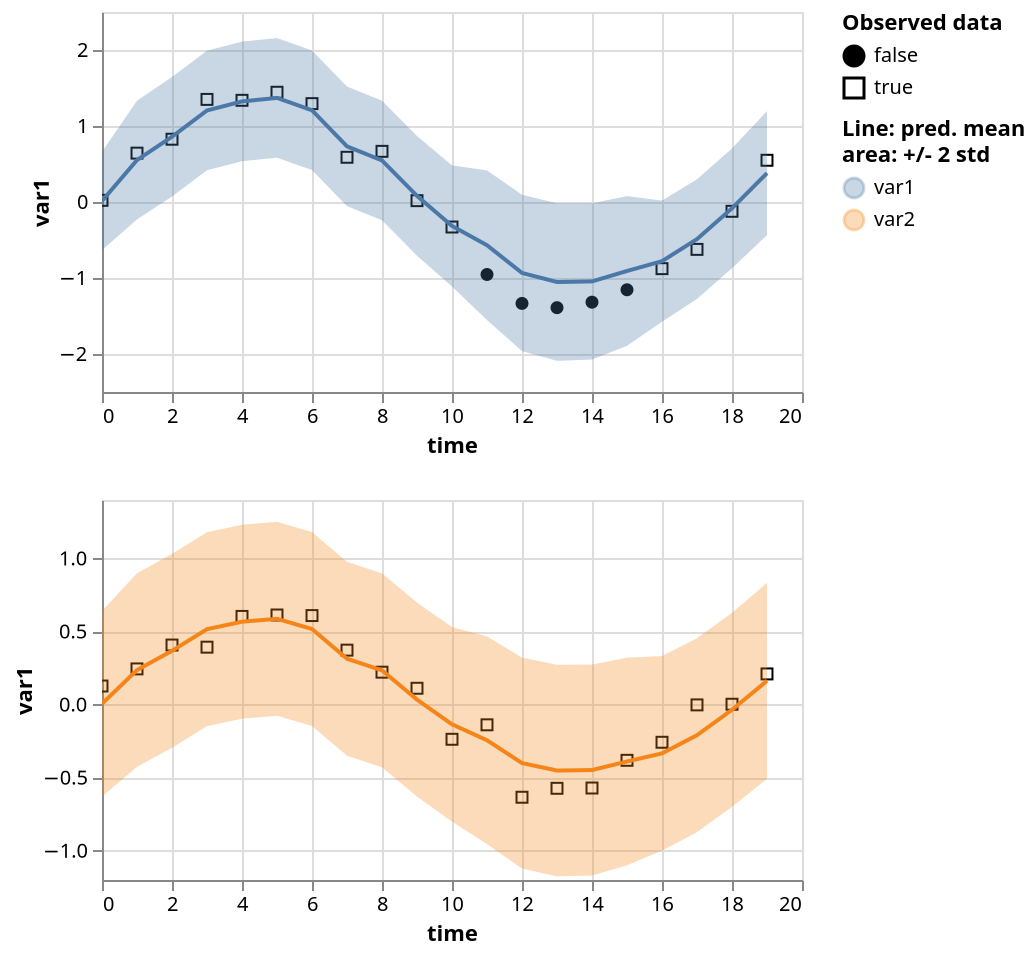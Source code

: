 {
  "$schema": "https://vega.github.io/schema/vega-lite/v5.2.0.json",
  "config": {
    "view": {
      "continuousHeight": 300,
      "continuousWidth": 400
    }
  },
  "datasets": {
    "data-07f46f866f61b494e39dcc6189202e85": [
      {
        "err_high": 0.6604620218276978,
        "err_low": -0.633015513420105,
        "is_present": true,
        "mean": 0.013723227195441723,
        "std": 0.3233693838119507,
        "time": 0,
        "value": 0.021839765831828117,
        "variable": "var1"
      },
      {
        "err_high": 1.3329253196716309,
        "err_low": -0.22904640436172485,
        "is_present": true,
        "mean": 0.5519394278526306,
        "std": 0.39049291610717773,
        "time": 1,
        "value": 0.6430203914642334,
        "variable": "var1"
      },
      {
        "err_high": 1.6454074382781982,
        "err_low": 0.07230240106582642,
        "is_present": true,
        "mean": 0.8588549494743347,
        "std": 0.39327627420425415,
        "time": 2,
        "value": 0.8260316848754883,
        "variable": "var1"
      },
      {
        "err_high": 1.9914393424987793,
        "err_low": 0.4178292751312256,
        "is_present": true,
        "mean": 1.2046343088150024,
        "std": 0.3934025168418884,
        "time": 3,
        "value": 1.3499749898910522,
        "variable": "var1"
      },
      {
        "err_high": 2.110553741455078,
        "err_low": 0.5369207262992859,
        "is_present": true,
        "mean": 1.3237372636795044,
        "std": 0.39340826869010925,
        "time": 4,
        "value": 1.3380087614059448,
        "variable": "var1"
      },
      {
        "err_high": 2.1566736698150635,
        "err_low": 0.5830395817756653,
        "is_present": true,
        "mean": 1.369856595993042,
        "std": 0.39340850710868835,
        "time": 5,
        "value": 1.4440544843673706,
        "variable": "var1"
      },
      {
        "err_high": 1.9935312271118164,
        "err_low": 0.41989707946777344,
        "is_present": true,
        "mean": 1.206714153289795,
        "std": 0.39340853691101074,
        "time": 6,
        "value": 1.2944588661193848,
        "variable": "var1"
      },
      {
        "err_high": 1.5187445878982544,
        "err_low": -0.05489146709442139,
        "is_present": true,
        "mean": 0.7319265604019165,
        "std": 0.39340901374816895,
        "time": 7,
        "value": 0.5884935855865479,
        "variable": "var1"
      },
      {
        "err_high": 1.3333799839019775,
        "err_low": -0.24029618501663208,
        "is_present": true,
        "mean": 0.5465418696403503,
        "std": 0.3934190273284912,
        "time": 8,
        "value": 0.6665701270103455,
        "variable": "var1"
      },
      {
        "err_high": 0.8673102855682373,
        "err_low": -0.7072470188140869,
        "is_present": true,
        "mean": 0.08003166317939758,
        "std": 0.39363932609558105,
        "time": 9,
        "value": 0.017695942893624306,
        "variable": "var1"
      },
      {
        "err_high": 0.48166272044181824,
        "err_low": -1.112125277519226,
        "is_present": true,
        "mean": -0.3152312934398651,
        "std": 0.3984470069408417,
        "time": 10,
        "value": -0.32921695709228516,
        "variable": "var1"
      },
      {
        "err_high": 0.4157130718231201,
        "err_low": -1.5536730289459229,
        "is_present": false,
        "mean": -0.5689799785614014,
        "std": 0.49234652519226074,
        "time": 11,
        "value": -0.9536969661712646,
        "variable": "var1"
      },
      {
        "err_high": 0.09476596117019653,
        "err_low": -1.9620342254638672,
        "is_present": false,
        "mean": -0.9336341023445129,
        "std": 0.5142000317573547,
        "time": 12,
        "value": -1.334449291229248,
        "variable": "var1"
      },
      {
        "err_high": -0.016003966331481934,
        "err_low": -2.0898361206054688,
        "is_present": false,
        "mean": -1.0529201030731201,
        "std": 0.5184580683708191,
        "time": 13,
        "value": -1.3903735876083374,
        "variable": "var1"
      },
      {
        "err_high": -0.01634359359741211,
        "err_low": -2.07314395904541,
        "is_present": false,
        "mean": -1.0447437763214111,
        "std": 0.5142000913619995,
        "time": 14,
        "value": -1.3181822299957275,
        "variable": "var1"
      },
      {
        "err_high": 0.07722574472427368,
        "err_low": -1.8921616077423096,
        "is_present": false,
        "mean": -0.9074679613113403,
        "std": 0.492346853017807,
        "time": 15,
        "value": -1.155019998550415,
        "variable": "var1"
      },
      {
        "err_high": 0.018430888652801514,
        "err_low": -1.5753636360168457,
        "is_present": true,
        "mean": -0.7784663438796997,
        "std": 0.3984486162662506,
        "time": 16,
        "value": -0.8769981265068054,
        "variable": "var1"
      },
      {
        "err_high": 0.2994896471500397,
        "err_low": -1.2751915454864502,
        "is_present": true,
        "mean": -0.48785093426704407,
        "std": 0.39367029070854187,
        "time": 17,
        "value": -0.6234303712844849,
        "variable": "var1"
      },
      {
        "err_high": 0.7055923938751221,
        "err_low": -0.8707870244979858,
        "is_present": true,
        "mean": -0.08259730786085129,
        "std": 0.394094854593277,
        "time": 18,
        "value": -0.1223888099193573,
        "variable": "var1"
      },
      {
        "err_high": 1.1962345838546753,
        "err_low": -0.43573197722435,
        "is_present": true,
        "mean": 0.38025131821632385,
        "std": 0.4079916477203369,
        "time": 19,
        "value": 0.5490113496780396,
        "variable": "var1"
      }
    ],
    "data-c326738d02de1746115df5541ec3551e": [
      {
        "err_high": 0.6409844160079956,
        "err_low": -0.6292216777801514,
        "is_present": true,
        "mean": 0.005881383549422026,
        "std": 0.31755152344703674,
        "time": 0,
        "value": 0.12720024585723877,
        "variable": "var2"
      },
      {
        "err_high": 0.8987842798233032,
        "err_low": -0.4256932735443115,
        "is_present": true,
        "mean": 0.23654548823833466,
        "std": 0.3311193883419037,
        "time": 1,
        "value": 0.24430516362190247,
        "variable": "var2"
      },
      {
        "err_high": 1.0315284729003906,
        "err_low": -0.295367032289505,
        "is_present": true,
        "mean": 0.3680807054042816,
        "std": 0.3317238688468933,
        "time": 2,
        "value": 0.4076557159423828,
        "variable": "var2"
      },
      {
        "err_high": 1.1797746419906616,
        "err_low": -0.147230863571167,
        "is_present": true,
        "mean": 0.5162718892097473,
        "std": 0.33175137639045715,
        "time": 3,
        "value": 0.39302122592926025,
        "variable": "var2"
      },
      {
        "err_high": 1.2308212518692017,
        "err_low": -0.09618926048278809,
        "is_present": true,
        "mean": 0.5673159956932068,
        "std": 0.33175262808799744,
        "time": 4,
        "value": 0.6035228371620178,
        "variable": "var2"
      },
      {
        "err_high": 1.250586748123169,
        "err_low": -0.07642394304275513,
        "is_present": true,
        "mean": 0.5870814323425293,
        "std": 0.3317526876926422,
        "time": 5,
        "value": 0.6132457256317139,
        "variable": "var2"
      },
      {
        "err_high": 1.180668592453003,
        "err_low": -0.14634209871292114,
        "is_present": true,
        "mean": 0.5171632766723633,
        "std": 0.3317526876926422,
        "time": 6,
        "value": 0.6092246770858765,
        "variable": "var2"
      },
      {
        "err_high": 0.9771883487701416,
        "err_low": -0.3498227298259735,
        "is_present": true,
        "mean": 0.31368282437324524,
        "std": 0.3317527770996094,
        "time": 7,
        "value": 0.37274307012557983,
        "variable": "var2"
      },
      {
        "err_high": 0.8977422118186951,
        "err_low": -0.4292777180671692,
        "is_present": true,
        "mean": 0.23423224687576294,
        "std": 0.33175498247146606,
        "time": 8,
        "value": 0.2218995988368988,
        "variable": "var2"
      },
      {
        "err_high": 0.6979051828384399,
        "err_low": -0.6293066740036011,
        "is_present": true,
        "mean": 0.03429928421974182,
        "std": 0.33180296421051025,
        "time": 9,
        "value": 0.11189596354961395,
        "variable": "var2"
      },
      {
        "err_high": 0.530611515045166,
        "err_low": -0.8008097410202026,
        "is_present": true,
        "mean": -0.1350991278886795,
        "std": 0.33285531401634216,
        "time": 10,
        "value": -0.23723864555358887,
        "variable": "var2"
      },
      {
        "err_high": 0.46652042865753174,
        "err_low": -0.9542175531387329,
        "is_present": true,
        "mean": -0.24384857714176178,
        "std": 0.35518449544906616,
        "time": 11,
        "value": -0.1382264792919159,
        "variable": "var2"
      },
      {
        "err_high": 0.32152530550956726,
        "err_low": -1.1217831373214722,
        "is_present": true,
        "mean": -0.40012893080711365,
        "std": 0.36082711815834045,
        "time": 12,
        "value": -0.6338081955909729,
        "variable": "var2"
      },
      {
        "err_high": 0.2726375460624695,
        "err_low": -1.175140619277954,
        "is_present": true,
        "mean": -0.4512515068054199,
        "std": 0.3619445264339447,
        "time": 13,
        "value": -0.5726418495178223,
        "variable": "var2"
      },
      {
        "err_high": 0.273906946182251,
        "err_low": -1.1694016456604004,
        "is_present": true,
        "mean": -0.4477473497390747,
        "std": 0.36082714796066284,
        "time": 14,
        "value": -0.5706967711448669,
        "variable": "var2"
      },
      {
        "err_high": 0.32145431637763977,
        "err_low": -1.099284052848816,
        "is_present": true,
        "mean": -0.3889148533344269,
        "std": 0.3551845848560333,
        "time": 15,
        "value": -0.3810349106788635,
        "variable": "var2"
      },
      {
        "err_high": 0.3320828974246979,
        "err_low": -0.9993398189544678,
        "is_present": true,
        "mean": -0.33362844586372375,
        "std": 0.3328556716442108,
        "time": 16,
        "value": -0.25763559341430664,
        "variable": "var2"
      },
      {
        "err_high": 0.4545404314994812,
        "err_low": -0.8726983666419983,
        "is_present": true,
        "mean": -0.20907898247241974,
        "std": 0.3318096995353699,
        "time": 17,
        "value": -0.0019041597843170166,
        "variable": "var2"
      },
      {
        "err_high": 0.6284056901931763,
        "err_low": -0.699203372001648,
        "is_present": true,
        "mean": -0.03539884835481644,
        "std": 0.33190226554870605,
        "time": 18,
        "value": 0.0025967112742364407,
        "variable": "var2"
      },
      {
        "err_high": 0.832909345626831,
        "err_low": -0.5069797039031982,
        "is_present": true,
        "mean": 0.1629648506641388,
        "std": 0.3349722623825073,
        "time": 19,
        "value": 0.20999084413051605,
        "variable": "var2"
      }
    ]
  },
  "params": [
    {
      "bind": "scales",
      "name": "param_14",
      "select": {
        "encodings": [
          "x"
        ],
        "type": "interval"
      },
      "views": [
        "view_5",
        "view_6"
      ]
    }
  ],
  "vconcat": [
    {
      "data": {
        "name": "data-07f46f866f61b494e39dcc6189202e85"
      },
      "hconcat": [
        {
          "height": 190,
          "layer": [
            {
              "encoding": {
                "fill": {
                  "field": "is_present",
                  "legend": {
                    "title": [
                      "Observed data"
                    ]
                  },
                  "scale": {
                    "range": [
                      "black",
                      "#ffffff00"
                    ]
                  },
                  "type": "nominal"
                },
                "shape": {
                  "field": "is_present",
                  "type": "nominal"
                },
                "x": {
                  "axis": {
                    "domain": true,
                    "labels": true,
                    "ticks": true,
                    "title": "time"
                  },
                  "field": "time",
                  "type": "quantitative"
                },
                "y": {
                  "field": "value",
                  "scale": {
                    "zero": false
                  },
                  "title": "var1",
                  "type": "quantitative"
                }
              },
              "mark": {
                "color": "black",
                "fillOpacity": 1,
                "strokeWidth": 1,
                "type": "point"
              }
            },
            {
              "encoding": {
                "color": {
                  "field": "variable",
                  "legend": {
                    "title": [
                      "Line: pred. mean",
                      "area: +/- 2 std"
                    ]
                  },
                  "type": "nominal"
                },
                "x": {
                  "field": "time",
                  "type": "quantitative"
                },
                "y": {
                  "field": "err_low",
                  "scale": {
                    "zero": false
                  },
                  "title": "var1",
                  "type": "quantitative"
                },
                "y2": {
                  "field": "err_high"
                }
              },
              "mark": "errorband",
              "name": "view_5"
            },
            {
              "encoding": {
                "color": {
                  "field": "variable",
                  "type": "nominal"
                },
                "x": {
                  "field": "time",
                  "type": "quantitative"
                },
                "y": {
                  "field": "mean",
                  "scale": {
                    "zero": false
                  },
                  "title": "var1",
                  "type": "quantitative"
                }
              },
              "mark": "line"
            }
          ],
          "title": "",
          "width": 350
        }
      ]
    },
    {
      "data": {
        "name": "data-c326738d02de1746115df5541ec3551e"
      },
      "hconcat": [
        {
          "height": 190,
          "layer": [
            {
              "encoding": {
                "fill": {
                  "field": "is_present",
                  "legend": {
                    "title": [
                      "Observed data"
                    ]
                  },
                  "scale": {
                    "range": [
                      "black",
                      "#ffffff00"
                    ]
                  },
                  "type": "nominal"
                },
                "shape": {
                  "field": "is_present",
                  "type": "nominal"
                },
                "x": {
                  "axis": {
                    "domain": true,
                    "labels": true,
                    "ticks": true,
                    "title": "time"
                  },
                  "field": "time",
                  "type": "quantitative"
                },
                "y": {
                  "field": "value",
                  "scale": {
                    "zero": false
                  },
                  "title": "var1",
                  "type": "quantitative"
                }
              },
              "mark": {
                "color": "black",
                "fillOpacity": 1,
                "strokeWidth": 1,
                "type": "point"
              }
            },
            {
              "encoding": {
                "color": {
                  "field": "variable",
                  "legend": {
                    "title": [
                      "Line: pred. mean",
                      "area: +/- 2 std"
                    ]
                  },
                  "type": "nominal"
                },
                "x": {
                  "field": "time",
                  "type": "quantitative"
                },
                "y": {
                  "field": "err_low",
                  "scale": {
                    "zero": false
                  },
                  "title": "var1",
                  "type": "quantitative"
                },
                "y2": {
                  "field": "err_high"
                }
              },
              "mark": "errorband",
              "name": "view_6"
            },
            {
              "encoding": {
                "color": {
                  "field": "variable",
                  "type": "nominal"
                },
                "x": {
                  "field": "time",
                  "type": "quantitative"
                },
                "y": {
                  "field": "mean",
                  "scale": {
                    "zero": false
                  },
                  "title": "var1",
                  "type": "quantitative"
                }
              },
              "mark": "line"
            }
          ],
          "title": "",
          "width": 350
        }
      ]
    }
  ]
}